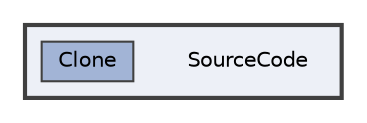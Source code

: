 digraph "C:/SourceCode"
{
 // LATEX_PDF_SIZE
  bgcolor="transparent";
  edge [fontname=Helvetica,fontsize=10,labelfontname=Helvetica,labelfontsize=10];
  node [fontname=Helvetica,fontsize=10,shape=box,height=0.2,width=0.4];
  compound=true
  subgraph clusterdir_ec5974339a1de2ed9600da4dc21f3a8e {
    graph [ bgcolor="#edf0f7", pencolor="grey25", label="", fontname=Helvetica,fontsize=10 style="filled,bold", URL="dir_ec5974339a1de2ed9600da4dc21f3a8e.html",tooltip=""]
    dir_ec5974339a1de2ed9600da4dc21f3a8e [shape=plaintext, label="SourceCode"];
  dir_0ba4b1812f4c7edccec2612e559d14ea [label="Clone", fillcolor="#a2b4d6", color="grey25", style="filled", URL="dir_0ba4b1812f4c7edccec2612e559d14ea.html",tooltip=""];
  }
}
